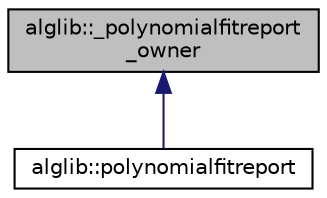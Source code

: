 digraph "alglib::_polynomialfitreport_owner"
{
  edge [fontname="Helvetica",fontsize="10",labelfontname="Helvetica",labelfontsize="10"];
  node [fontname="Helvetica",fontsize="10",shape=record];
  Node0 [label="alglib::_polynomialfitreport\l_owner",height=0.2,width=0.4,color="black", fillcolor="grey75", style="filled", fontcolor="black"];
  Node0 -> Node1 [dir="back",color="midnightblue",fontsize="10",style="solid",fontname="Helvetica"];
  Node1 [label="alglib::polynomialfitreport",height=0.2,width=0.4,color="black", fillcolor="white", style="filled",URL="$classalglib_1_1polynomialfitreport.html"];
}
